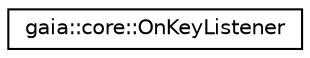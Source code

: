 digraph G
{
  edge [fontname="Helvetica",fontsize="10",labelfontname="Helvetica",labelfontsize="10"];
  node [fontname="Helvetica",fontsize="10",shape=record];
  rankdir=LR;
  Node1 [label="gaia::core::OnKeyListener",height=0.2,width=0.4,color="black", fillcolor="white", style="filled",URL="$d6/dea/classgaia_1_1core_1_1_on_key_listener.html",tooltip="A callback to be invoked when a key event is dispatched to this widget."];
}
